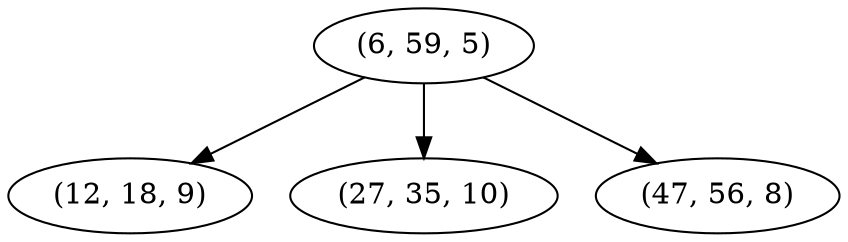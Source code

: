 digraph tree {
    "(6, 59, 5)";
    "(12, 18, 9)";
    "(27, 35, 10)";
    "(47, 56, 8)";
    "(6, 59, 5)" -> "(12, 18, 9)";
    "(6, 59, 5)" -> "(27, 35, 10)";
    "(6, 59, 5)" -> "(47, 56, 8)";
}

